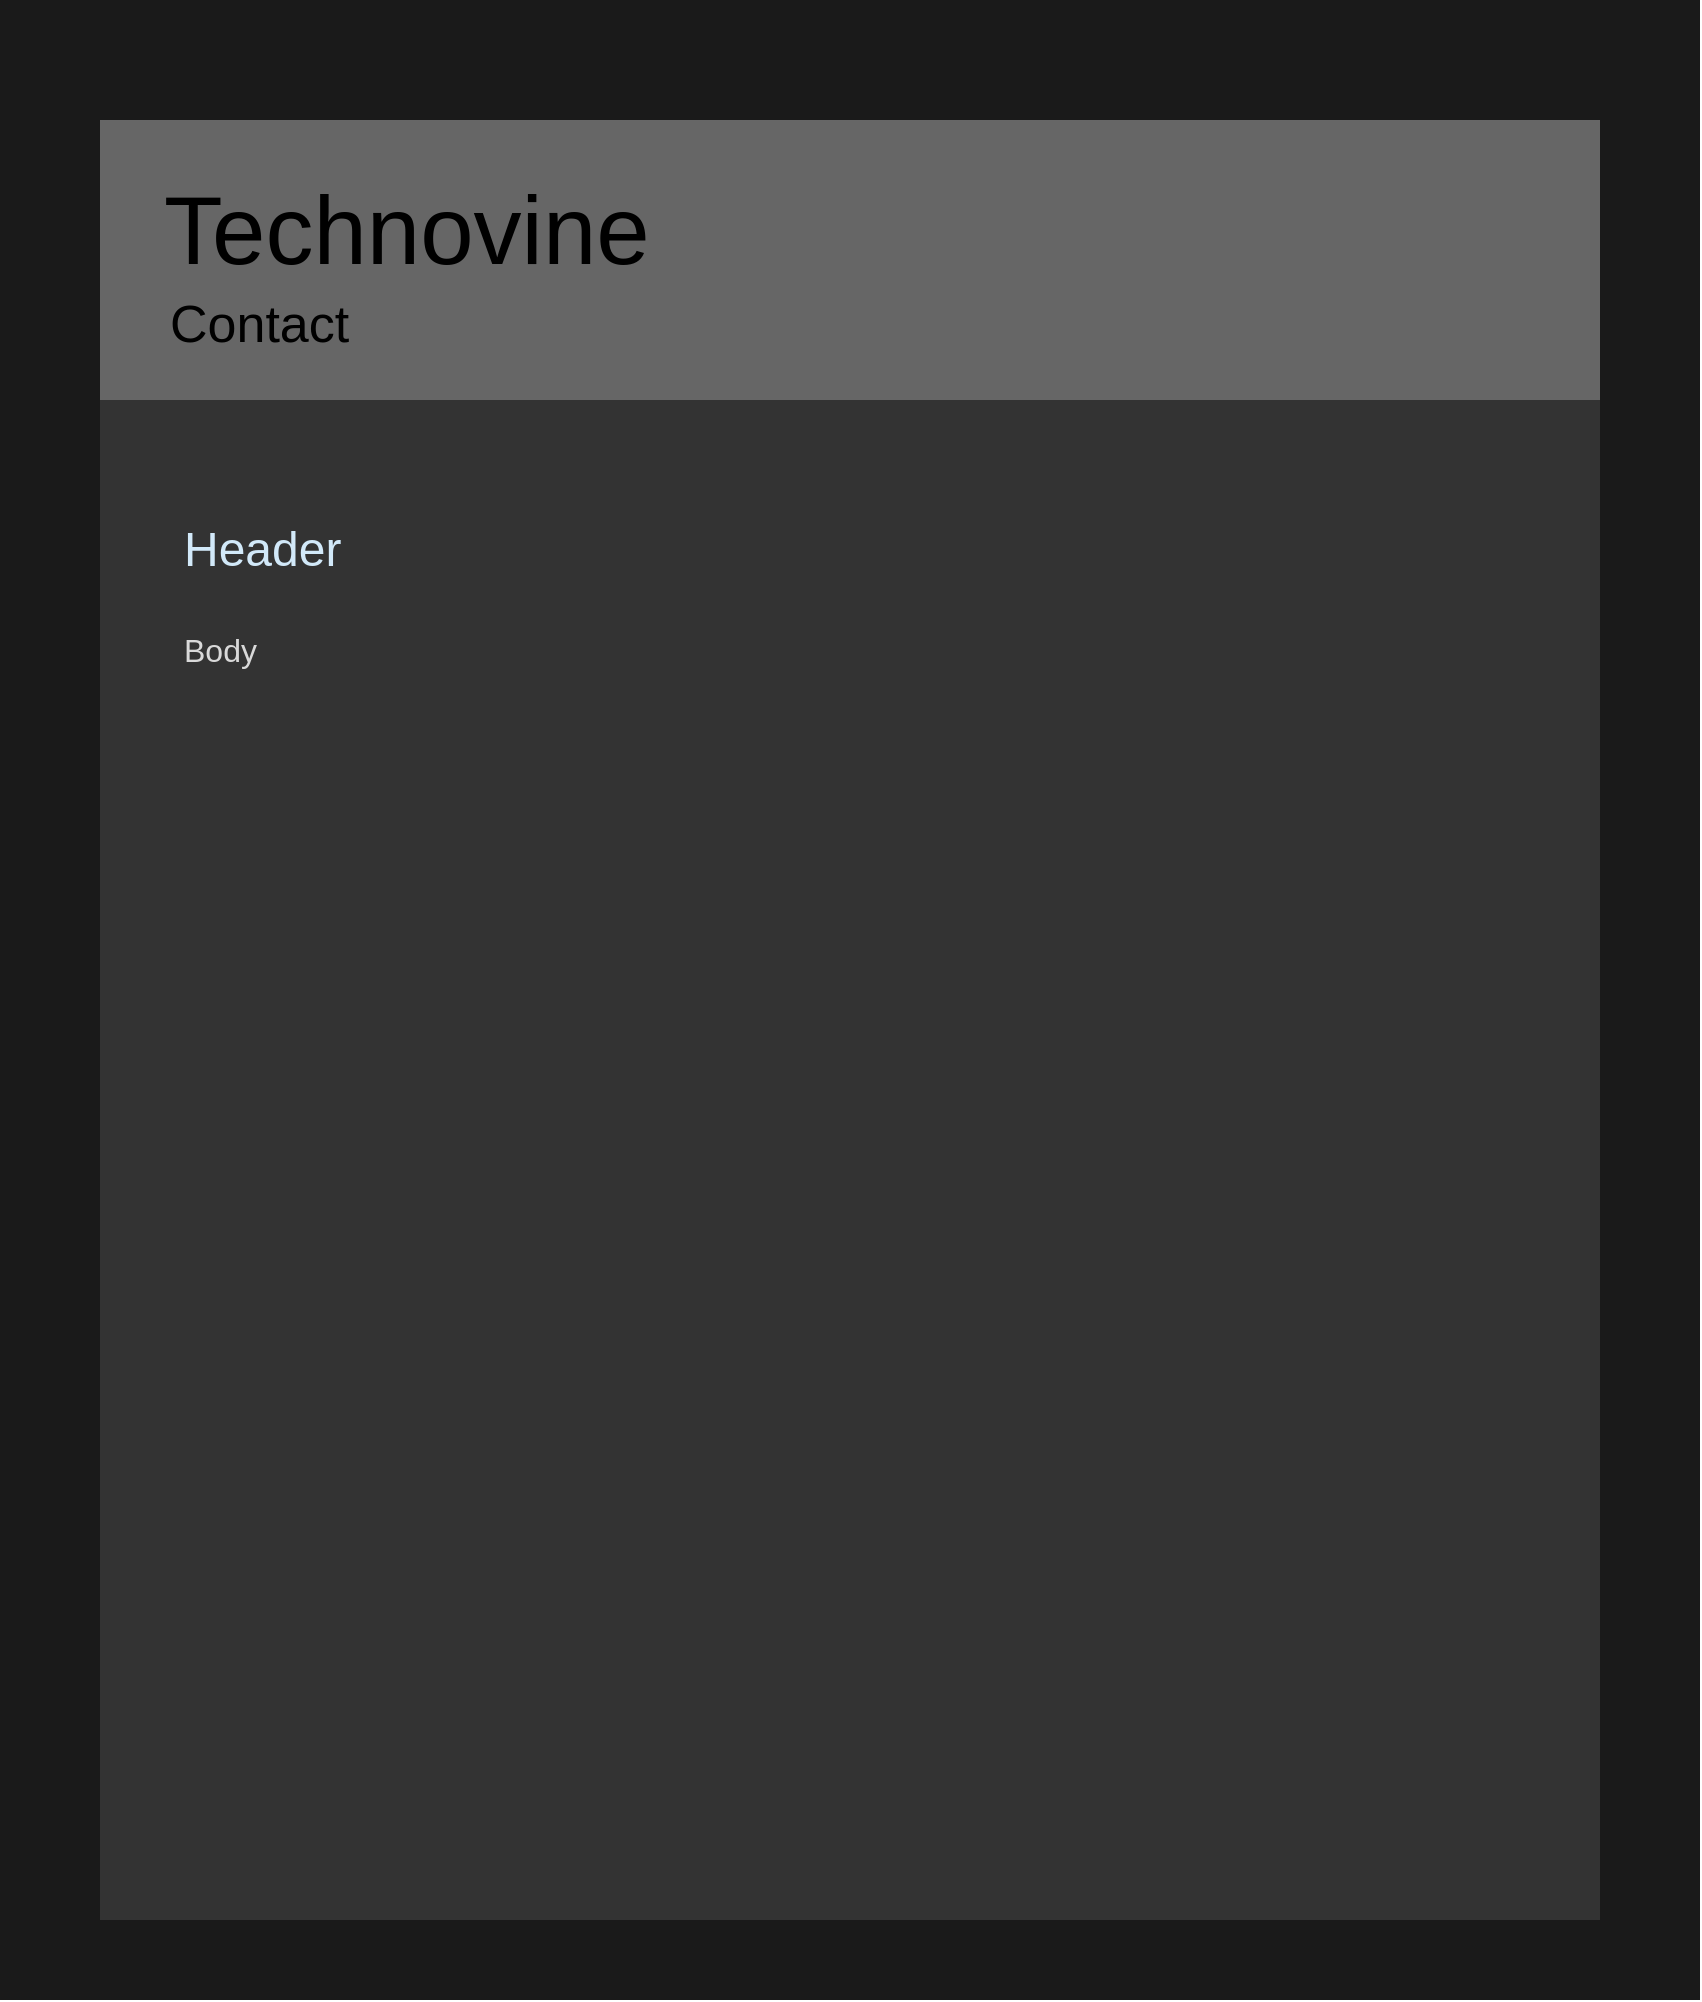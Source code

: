 <mxfile>
    <diagram id="h0DhdeccpvReDC5eBpX9" name="Page-1">
        <mxGraphModel dx="912" dy="1003" grid="1" gridSize="10" guides="1" tooltips="1" connect="1" arrows="1" fold="1" page="1" pageScale="1" pageWidth="850" pageHeight="1100" math="0" shadow="0">
            <root>
                <mxCell id="0"/>
                <mxCell id="1" parent="0"/>
                <mxCell id="3" value="" style="rounded=0;whiteSpace=wrap;html=1;movable=0;resizable=0;rotatable=0;deletable=0;editable=0;connectable=0;fillColor=#1a1a1a;strokeColor=none;" vertex="1" parent="1">
                    <mxGeometry width="850" height="1000" as="geometry"/>
                </mxCell>
                <mxCell id="5" value="" style="rounded=0;whiteSpace=wrap;html=1;fillColor=#666666;movable=0;resizable=0;rotatable=0;deletable=0;editable=0;connectable=0;strokeColor=none;" vertex="1" parent="1">
                    <mxGeometry x="50" y="60" width="750" height="140" as="geometry"/>
                </mxCell>
                <mxCell id="6" value="" style="rounded=0;whiteSpace=wrap;html=1;fillColor=#333333;strokeColor=none;movable=0;resizable=0;rotatable=0;deletable=0;editable=0;connectable=0;" vertex="1" parent="1">
                    <mxGeometry x="50" y="200" width="750" height="760" as="geometry"/>
                </mxCell>
                <mxCell id="7" value="Technovine" style="text;html=1;resizable=0;autosize=1;align=left;verticalAlign=middle;points=[];fillColor=none;strokeColor=none;rounded=0;fontSize=48;" vertex="1" parent="1">
                    <mxGeometry x="80" y="85" width="260" height="60" as="geometry"/>
                </mxCell>
                <mxCell id="8" value="Header" style="text;html=1;resizable=0;autosize=1;align=left;verticalAlign=middle;points=[];fillColor=none;strokeColor=none;rounded=0;fontSize=24;fontColor=#D2E9F9;" vertex="1" parent="1">
                    <mxGeometry x="90" y="260" width="90" height="30" as="geometry"/>
                </mxCell>
                <mxCell id="10" value="Body" style="text;html=1;resizable=0;autosize=1;align=left;verticalAlign=middle;points=[];fillColor=none;strokeColor=none;rounded=0;fontSize=16;fontColor=#D9D9D9;" vertex="1" parent="1">
                    <mxGeometry x="90" y="315" width="50" height="20" as="geometry"/>
                </mxCell>
                <mxCell id="11" value="Contact" style="text;html=1;resizable=0;autosize=1;align=left;verticalAlign=middle;points=[];fillColor=none;strokeColor=none;rounded=0;fontSize=26;" vertex="1" parent="1">
                    <mxGeometry x="83" y="142" width="110" height="40" as="geometry"/>
                </mxCell>
            </root>
        </mxGraphModel>
    </diagram>
</mxfile>